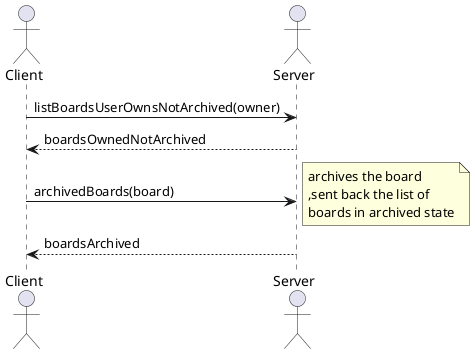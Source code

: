 @startuml
actor Client as client
actor Server as server


'client -> server: shareBoardsOwned(user)
'client <-- server: boardsOwned
'client -> server: chooseBoard(board)
'client <-- server: usersNotInvited
'client -> server: inviteUsers(users)
'client <-- server: sends ACK code


client -> server : listBoardsUserOwnsNotArchived(owner)
client <-- server :boardsOwnedNotArchived
client -> server : archivedBoards(board)
note right :archives the board\n,sent back the list of\nboards in archived state
client <-- server : boardsArchived
@enduml